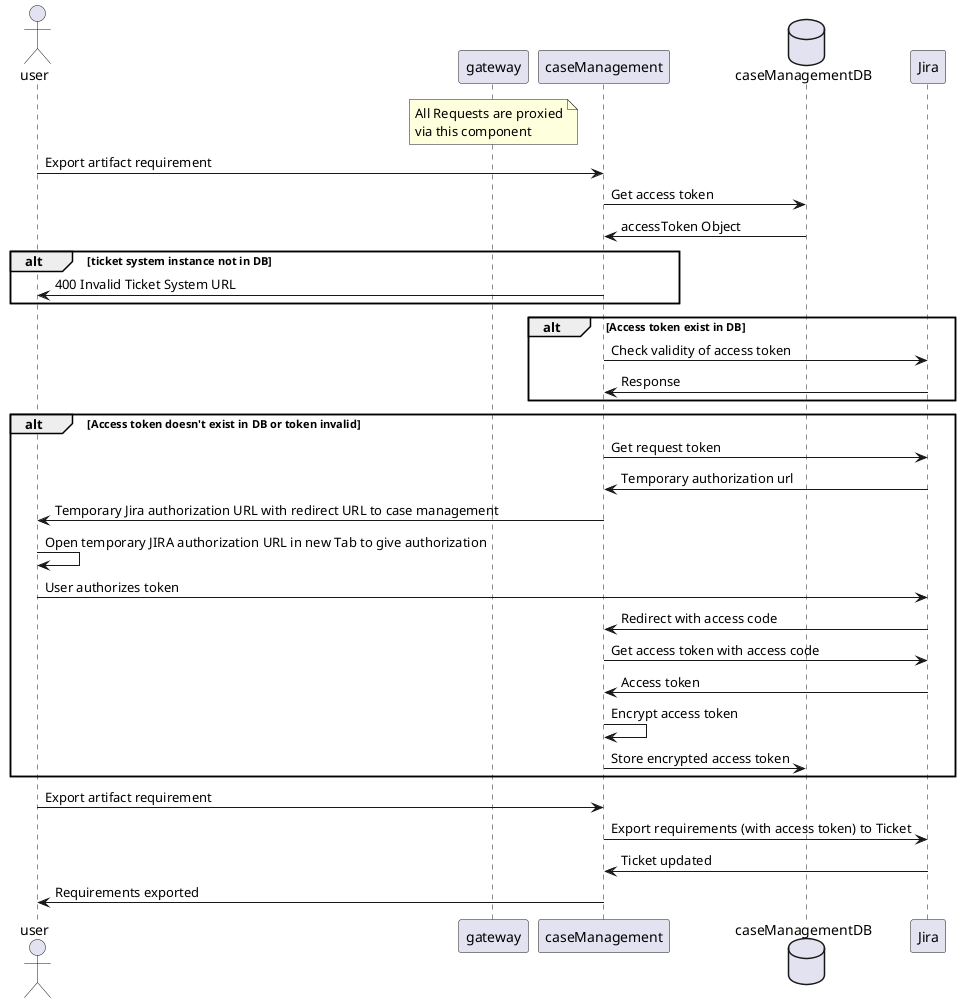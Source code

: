 @startuml

actor user
participant gateway
participant caseManagement
database caseManagementDB
participant Jira

note over gateway
    All Requests are proxied
    via this component
end note

user -> caseManagement: Export artifact requirement
caseManagement -> caseManagementDB: Get access token
caseManagementDB -> caseManagement: accessToken Object

alt ticket system instance not in DB
    caseManagement -> user: 400 Invalid Ticket System URL
end

alt Access token exist in DB
    caseManagement -> Jira: Check validity of access token
    Jira -> caseManagement: Response
end

alt Access token doesn't exist in DB or token invalid
    caseManagement -> Jira: Get request token
    Jira -> caseManagement: Temporary authorization url
    caseManagement -> user: Temporary Jira authorization URL with redirect URL to case management
    user -> user: Open temporary JIRA authorization URL in new Tab to give authorization
    user -> Jira: User authorizes token
    Jira -> caseManagement: Redirect with access code
    caseManagement -> Jira: Get access token with access code
    Jira -> caseManagement: Access token
    caseManagement -> caseManagement: Encrypt access token
    caseManagement -> caseManagementDB: Store encrypted access token
end

user -> caseManagement: Export artifact requirement
caseManagement -> Jira: Export requirements (with access token) to Ticket
Jira -> caseManagement: Ticket updated
caseManagement -> user: Requirements exported

@enduml
